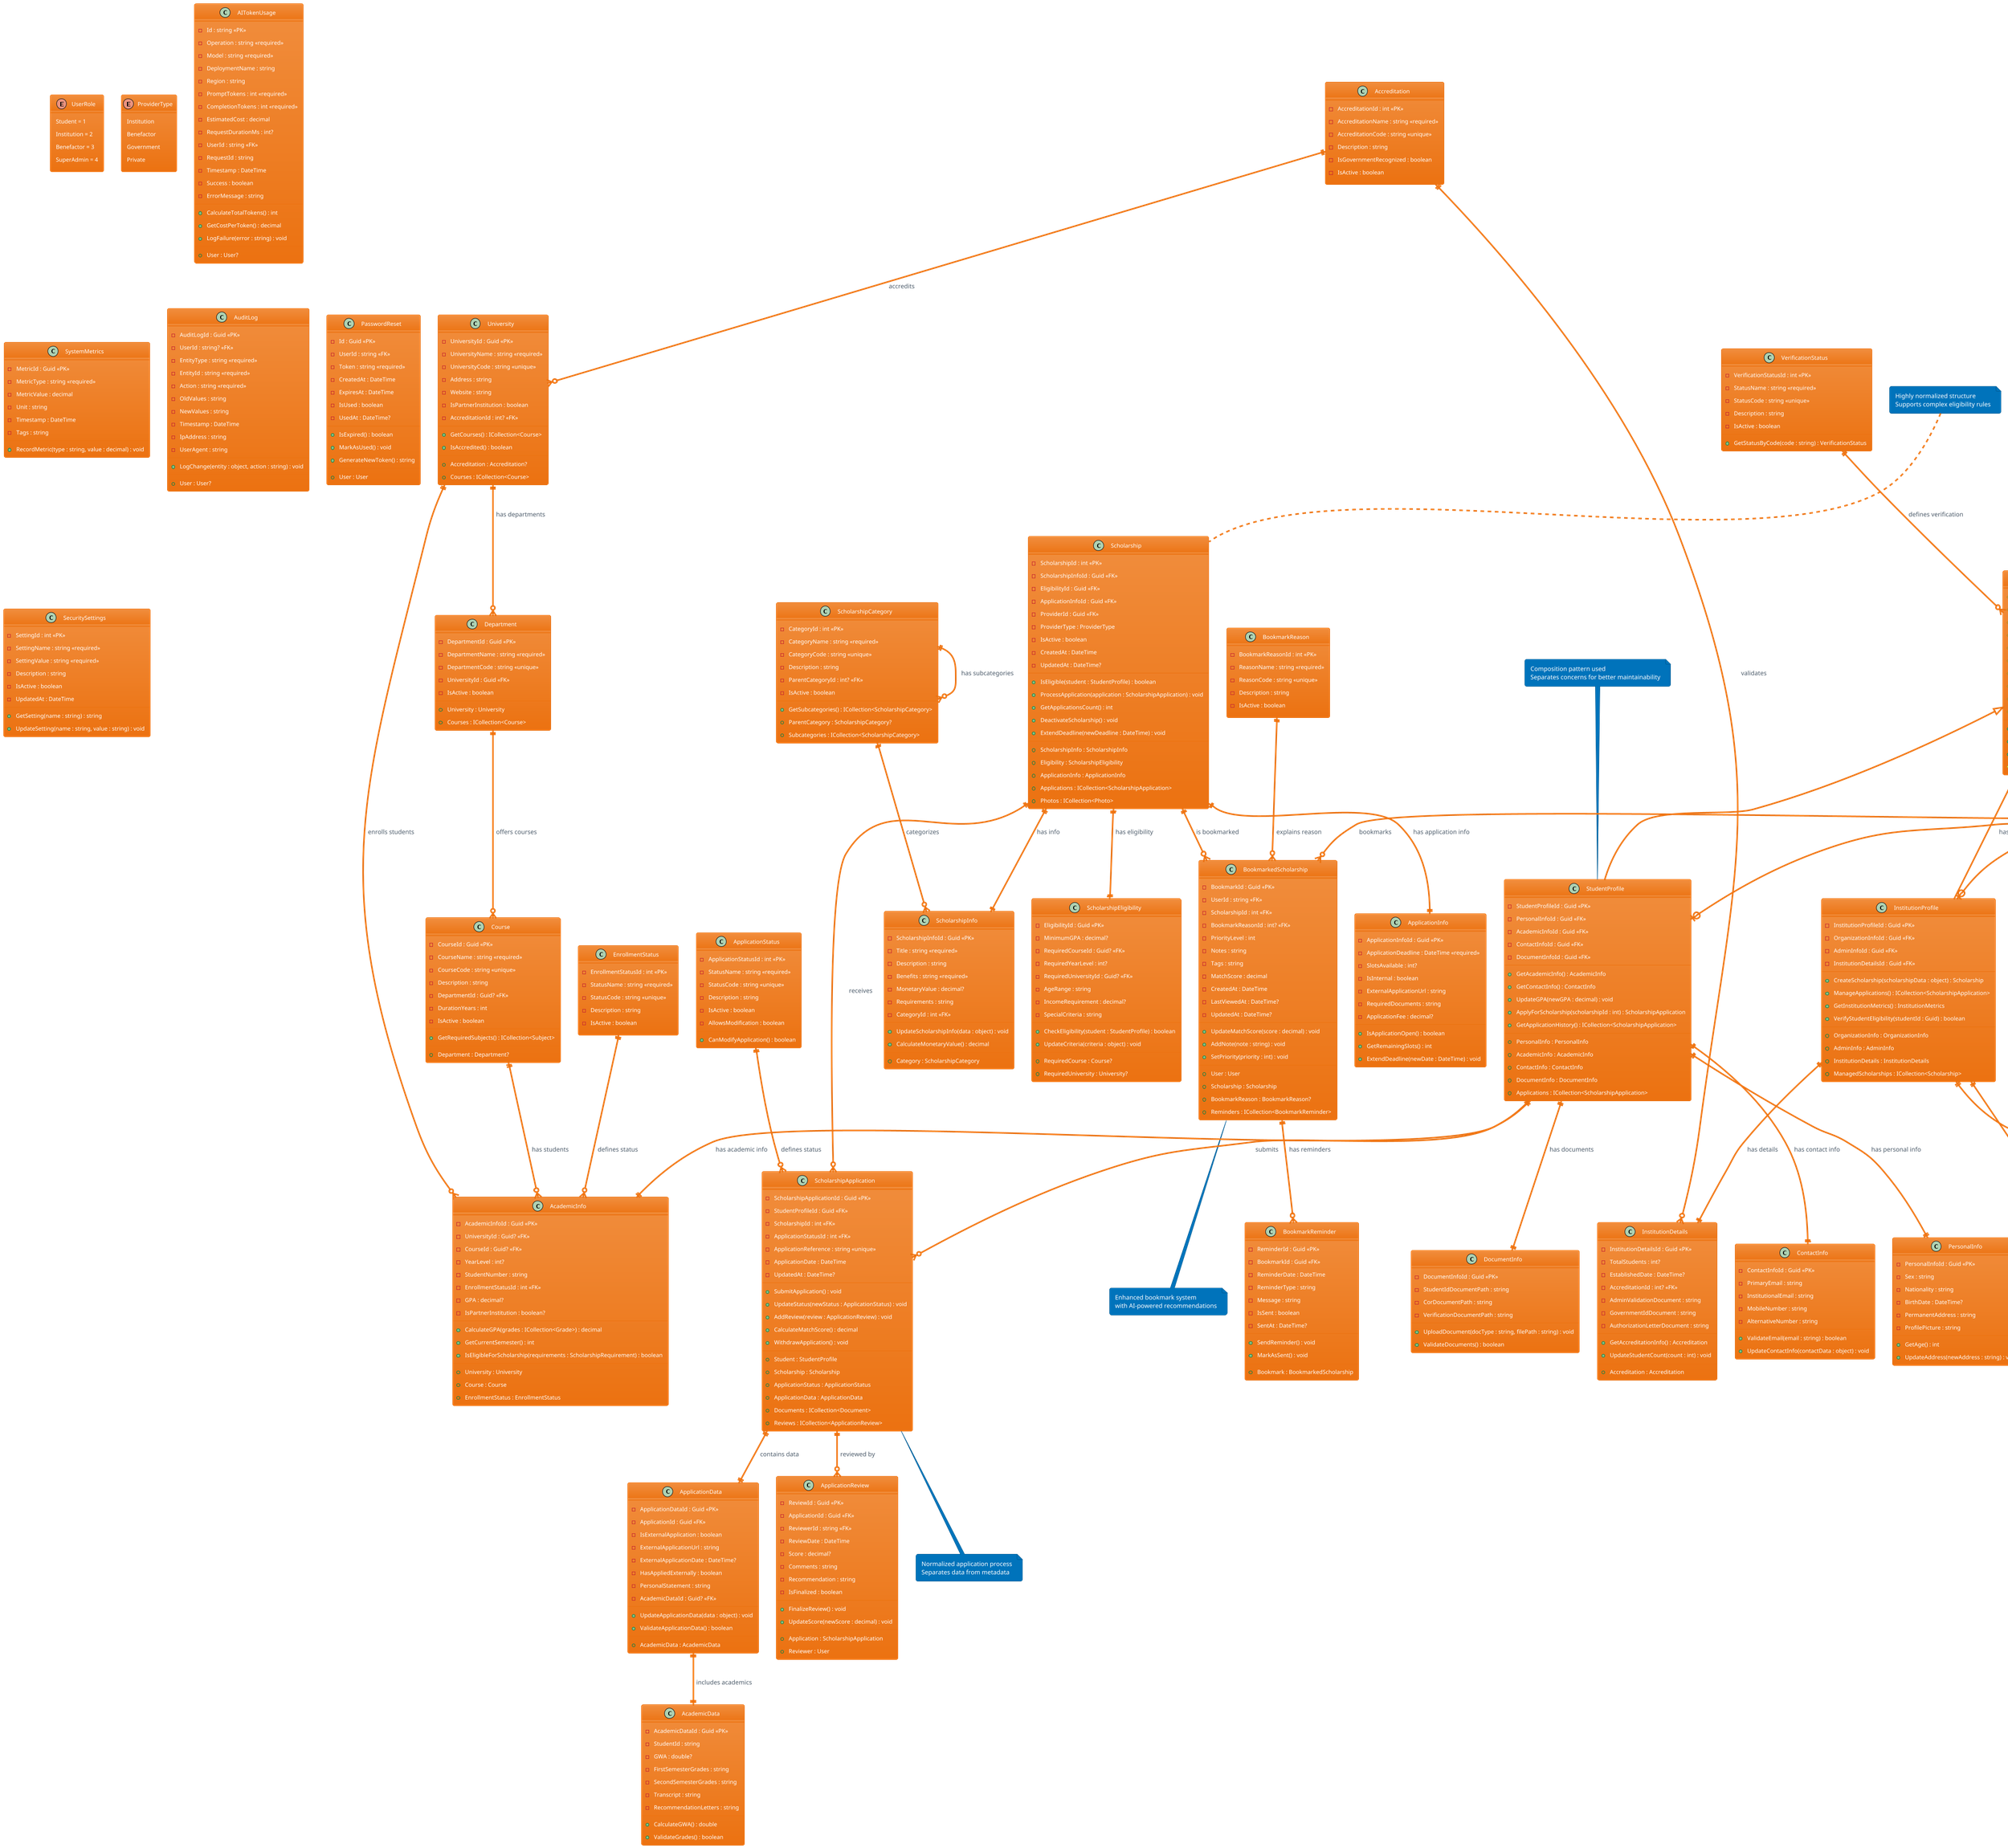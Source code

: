 @startuml c2_eskolar_complete_normalized_diagram

!theme aws-orange

' ==========================================
' COMPLETE NORMALIZED C2 ESKOLAR CLASS DIAGRAM
' ==========================================
' This is the complete system - use individual modules for document sections
' 
' Individual modules available in /class_diagram_modules/ folder:
' - module_01_authentication.puml
' - module_02_lookup_tables.puml  
' - module_03_user_profiles.puml
' - module_04_scholarship_management.puml
' - module_05_application_system.puml
' - module_06_document_management.puml
' - module_07_activity_tracking.puml
' - module_08_bookmark_system.puml
' - module_09_announcements.puml
' - module_10_analytics.puml
' - module_11_security_audit.puml

' ==========================================
' MODULE 1: CORE AUTHENTICATION & AUTHORIZATION
' ==========================================
' Use this module for: User management, roles, and security
' Key classes: User, Role, UserRole enum
class User {
  - UserId : string <<PK>>
  - Email : string <<required>>
  - PasswordHash : string <<required>>
  - RoleId : int <<FK>>
  - IsVerified : boolean
  - CreatedAt : DateTime
  --
  + GetUserId() : string
  + GetEmail() : string
  + IsUserVerified() : boolean
  + VerifyUser() : void
  + ChangePassword(newPasswordHash : string) : void
  --
  + Role : Role
}

class Role {
  - RoleId : int <<PK>>
  - RoleName : string <<required>>
  - Description : string
  - Permissions : string
  --
  + GetRoleId() : int
  + GetRoleName() : string
  + HasPermission(permission : string) : boolean
  --
  + Users : ICollection<User>
}

' ==========================================
' MODULE 2: LOOKUP TABLES & REFERENCE DATA
' ==========================================
' Use this module for: Status codes, categories, and reference data
' Key classes: VerificationStatus, AccountStatus, ApplicationStatus, etc.

class VerificationStatus {
  - VerificationStatusId : int <<PK>>
  - StatusName : string <<required>>
  - StatusCode : string <<unique>>
  - Description : string
  - IsActive : boolean
  --
  + GetStatusByCode(code : string) : VerificationStatus
}

class AccountStatus {
  - AccountStatusId : int <<PK>>
  - StatusName : string <<required>>
  - StatusCode : string <<unique>>
  - Description : string
  - IsActive : boolean
  --
  + GetStatusByCode(code : string) : AccountStatus
}

class ApplicationStatus {
  - ApplicationStatusId : int <<PK>>
  - StatusName : string <<required>>
  - StatusCode : string <<unique>>
  - Description : string
  - IsActive : boolean
  - AllowsModification : boolean
  --
  + CanModifyApplication() : boolean
}

class OrganizationType {
  - OrganizationTypeId : int <<PK>>
  - TypeName : string <<required>>
  - TypeCode : string <<unique>>
  - Description : string
  - IsActive : boolean
  --
  + GetTypeByCode(code : string) : OrganizationType
}

class ScholarshipCategory {
  - CategoryId : int <<PK>>
  - CategoryName : string <<required>>
  - CategoryCode : string <<unique>>
  - Description : string
  - ParentCategoryId : int? <<FK>>
  - IsActive : boolean
  --
  + GetSubcategories() : ICollection<ScholarshipCategory>
  + ParentCategory : ScholarshipCategory?
  + Subcategories : ICollection<ScholarshipCategory>
}

class University {
  - UniversityId : Guid <<PK>>
  - UniversityName : string <<required>>
  - UniversityCode : string <<unique>>
  - Address : string
  - Website : string
  - IsPartnerInstitution : boolean
  - AccreditationId : int? <<FK>>
  --
  + GetCourses() : ICollection<Course>
  + IsAccredited() : boolean
  --
  + Accreditation : Accreditation?
  + Courses : ICollection<Course>
}

class Course {
  - CourseId : Guid <<PK>>
  - CourseName : string <<required>>
  - CourseCode : string <<unique>>
  - Description : string
  - DepartmentId : Guid? <<FK>>
  - DurationYears : int
  - IsActive : boolean
  --
  + GetRequiredSubjects() : ICollection<Subject>
  --
  + Department : Department?
}

class Department {
  - DepartmentId : Guid <<PK>>
  - DepartmentName : string <<required>>
  - DepartmentCode : string <<unique>>
  - UniversityId : Guid <<FK>>
  - IsActive : boolean
  --
  + University : University
  + Courses : ICollection<Course>
}

class Accreditation {
  - AccreditationId : int <<PK>>
  - AccreditationName : string <<required>>
  - AccreditationCode : string <<unique>>
  - Description : string
  - IsGovernmentRecognized : boolean
  - IsActive : boolean
}

class EnrollmentStatus {
  - EnrollmentStatusId : int <<PK>>
  - StatusName : string <<required>>
  - StatusCode : string <<unique>>
  - Description : string
  - IsActive : boolean
}

enum UserRole {
  Student = 1
  Institution = 2
  Benefactor = 3
  SuperAdmin = 4
}

enum ProviderType {
  Institution
  Benefactor
  Government
  Private
}

' ==========================================
' MODULE 3: USER PROFILE SYSTEM
' ==========================================
' Use this module for: Profile management and user information
' Key classes: BaseProfile, StudentProfile, InstitutionProfile, BenefactorProfile
' Supporting classes: PersonalInfo, AcademicInfo, ContactInfo, etc.

' Base Profile Entity (Common fields extracted)
abstract class BaseProfile {
  # ProfileId : Guid <<PK>>
  # UserId : string <<FK>>
  # FirstName : string <<required>>
  # MiddleName : string
  # LastName : string <<required>>
  # IsVerified : boolean
  # VerificationStatusId : int <<FK>>
  # AccountStatusId : int <<FK>>
  # CreatedAt : DateTime
  # UpdatedAt : DateTime?
  --
  + GetFullName() : string
  + GetVerificationStatus() : VerificationStatus
  + UpdateProfile(profileData : object) : void
  # ValidateProfileData() : boolean
}

class StudentProfile {
  - StudentProfileId : Guid <<PK>>
  - PersonalInfoId : Guid <<FK>>
  - AcademicInfoId : Guid <<FK>>
  - ContactInfoId : Guid <<FK>>
  - DocumentInfoId : Guid <<FK>>
  --
  + GetAcademicInfo() : AcademicInfo
  + GetContactInfo() : ContactInfo
  + UpdateGPA(newGPA : decimal) : void
  + ApplyForScholarship(scholarshipId : int) : ScholarshipApplication
  + GetApplicationHistory() : ICollection<ScholarshipApplication>
  --
  + PersonalInfo : PersonalInfo
  + AcademicInfo : AcademicInfo
  + ContactInfo : ContactInfo
  + DocumentInfo : DocumentInfo
  + Applications : ICollection<ScholarshipApplication>
}

' Normalized Personal Information
class PersonalInfo {
  - PersonalInfoId : Guid <<PK>>
  - Sex : string
  - Nationality : string
  - BirthDate : DateTime?
  - PermanentAddress : string
  - ProfilePicture : string
  --
  + GetAge() : int
  + UpdateAddress(newAddress : string) : void
}

' Normalized Academic Information
class AcademicInfo {
  - AcademicInfoId : Guid <<PK>>
  - UniversityId : Guid? <<FK>>
  - CourseId : Guid? <<FK>>
  - YearLevel : int?
  - StudentNumber : string
  - EnrollmentStatusId : int <<FK>>
  - GPA : decimal?
  - IsPartnerInstitution : boolean?
  --
  + CalculateGPA(grades : ICollection<Grade>) : decimal
  + GetCurrentSemester() : int
  + IsEligibleForScholarship(requirements : ScholarshipRequirement) : boolean
  --
  + University : University
  + Course : Course
  + EnrollmentStatus : EnrollmentStatus
}

' Normalized Contact Information
class ContactInfo {
  - ContactInfoId : Guid <<PK>>
  - PrimaryEmail : string
  - InstitutionalEmail : string
  - MobileNumber : string
  - AlternativeNumber : string
  --
  + ValidateEmail(email : string) : boolean
  + UpdateContactInfo(contactData : object) : void
}

' Normalized Document Information
class DocumentInfo {
  - DocumentInfoId : Guid <<PK>>
  - StudentIdDocumentPath : string
  - CorDocumentPath : string
  - VerificationDocumentPath : string
  --
  + UploadDocument(docType : string, filePath : string) : void
  + ValidateDocuments() : boolean
}

class InstitutionProfile {
  - InstitutionProfileId : Guid <<PK>>
  - OrganizationInfoId : Guid <<FK>>
  - AdminInfoId : Guid <<FK>>
  - InstitutionDetailsId : Guid <<FK>>
  --
  + CreateScholarship(scholarshipData : object) : Scholarship
  + ManageApplications() : ICollection<ScholarshipApplication>
  + GetInstitutionMetrics() : InstitutionMetrics
  + VerifyStudentEligibility(studentId : Guid) : boolean
  --
  + OrganizationInfo : OrganizationInfo
  + AdminInfo : AdminInfo
  + InstitutionDetails : InstitutionDetails
  + ManagedScholarships : ICollection<Scholarship>
}

class BenefactorProfile {
  - BenefactorProfileId : Guid <<PK>>
  - OrganizationInfoId : Guid <<FK>>
  - AdminInfoId : Guid <<FK>>
  - BenefactorDetailsId : Guid <<FK>>
  --
  + CreateScholarship(scholarshipData : object) : Scholarship
  + ReviewApplications() : ICollection<ScholarshipApplication>
  + GetDonationMetrics() : DonationMetrics
  + SetScholarshipCriteria(criteria : object) : void
  --
  + OrganizationInfo : OrganizationInfo
  + AdminInfo : AdminInfo
  + BenefactorDetails : BenefactorDetails
  + ProvidedScholarships : ICollection<Scholarship>
}

' Normalized Organization Information (shared by Institution and Benefactor)
class OrganizationInfo {
  - OrganizationInfoId : Guid <<PK>>
  - OrganizationName : string <<required>>
  - OrganizationTypeId : int <<FK>>
  - Address : string
  - ContactNumber : string
  - Website : string
  - ContactEmail : string
  - Mission : string
  - Description : string
  - Logo : string
  --
  + UpdateOrganizationInfo(orgData : object) : void
  + ValidateContactInfo() : boolean
  --
  + OrganizationType : OrganizationType
}

' Normalized Admin Information (shared by Institution and Benefactor)
class AdminInfo {
  - AdminInfoId : Guid <<PK>>
  - FirstName : string <<required>>
  - MiddleName : string
  - LastName : string <<required>>
  - Position : string
  - Sex : string
  - Nationality : string
  - BirthDate : DateTime?
  --
  + GetFullName() : string
  + UpdateAdminInfo(adminData : object) : void
}

' Institution-specific details
class InstitutionDetails {
  - InstitutionDetailsId : Guid <<PK>>
  - TotalStudents : int?
  - EstablishedDate : DateTime?
  - AccreditationId : int? <<FK>>
  - AdminValidationDocument : string
  - GovernmentIdDocument : string
  - AuthorizationLetterDocument : string
  --
  + GetAccreditationInfo() : Accreditation
  + UpdateStudentCount(count : int) : void
  --
  + Accreditation : Accreditation
}

' Benefactor-specific details
class BenefactorDetails {
  - BenefactorDetailsId : Guid <<PK>>
  - TotalDonations : decimal?
  - ActiveSince : DateTime?
  - TaxExemptionNumber : string
  - CompanyRegistrationNumber : string
  --
  + GetDonationHistory() : ICollection<Donation>
  + CalculateTotalDonations() : decimal
}

' ==========================================
' MODULE 4: SCHOLARSHIP MANAGEMENT SYSTEM
' ==========================================
' Use this module for: Scholarship creation, management, and eligibility
' Key classes: Scholarship, ScholarshipInfo, ScholarshipEligibility, ApplicationInfo

class Scholarship {
  - ScholarshipId : int <<PK>>
  - ScholarshipInfoId : Guid <<FK>>
  - EligibilityId : Guid <<FK>>
  - ApplicationInfoId : Guid <<FK>>
  - ProviderId : Guid <<FK>>
  - ProviderType : ProviderType
  - IsActive : boolean
  - CreatedAt : DateTime
  - UpdatedAt : DateTime?
  --
  + IsEligible(student : StudentProfile) : boolean
  + ProcessApplication(application : ScholarshipApplication) : void
  + GetApplicationsCount() : int
  + DeactivateScholarship() : void
  + ExtendDeadline(newDeadline : DateTime) : void
  --
  + ScholarshipInfo : ScholarshipInfo
  + Eligibility : ScholarshipEligibility
  + ApplicationInfo : ApplicationInfo
  + Applications : ICollection<ScholarshipApplication>
  + Photos : ICollection<Photo>
}

class ScholarshipInfo {
  - ScholarshipInfoId : Guid <<PK>>
  - Title : string <<required>>
  - Description : string
  - Benefits : string <<required>>
  - MonetaryValue : decimal?
  - Requirements : string
  - CategoryId : int <<FK>>
  --
  + UpdateScholarshipInfo(data : object) : void
  + CalculateMonetaryValue() : decimal
  --
  + Category : ScholarshipCategory
}

class ScholarshipEligibility {
  - EligibilityId : Guid <<PK>>
  - MinimumGPA : decimal?
  - RequiredCourseId : Guid? <<FK>>
  - RequiredYearLevel : int?
  - RequiredUniversityId : Guid? <<FK>>
  - AgeRange : string
  - IncomeRequirement : decimal?
  - SpecialCriteria : string
  --
  + CheckEligibility(student : StudentProfile) : boolean
  + UpdateCriteria(criteria : object) : void
  --
  + RequiredCourse : Course?
  + RequiredUniversity : University?
}

class ApplicationInfo {
  - ApplicationInfoId : Guid <<PK>>
  - ApplicationDeadline : DateTime <<required>>
  - SlotsAvailable : int?
  - IsInternal : boolean
  - ExternalApplicationUrl : string
  - RequiredDocuments : string
  - ApplicationFee : decimal?
  --
  + IsApplicationOpen() : boolean
  + GetRemainingSlots() : int
  + ExtendDeadline(newDate : DateTime) : void
}

' ==========================================
' MODULE 5: APPLICATION & REVIEW SYSTEM
' ==========================================
' Use this module for: Application processing, reviews, and academic data
' Key classes: ScholarshipApplication, ApplicationData, AcademicData, ApplicationReview

class ScholarshipApplication {
  - ScholarshipApplicationId : Guid <<PK>>
  - StudentProfileId : Guid <<FK>>
  - ScholarshipId : int <<FK>>
  - ApplicationStatusId : int <<FK>>
  - ApplicationReference : string <<unique>>
  - ApplicationDate : DateTime
  - UpdatedAt : DateTime?
  --
  + SubmitApplication() : void
  + UpdateStatus(newStatus : ApplicationStatus) : void
  + AddReview(review : ApplicationReview) : void
  + CalculateMatchScore() : decimal
  + WithdrawApplication() : void
  --
  + Student : StudentProfile
  + Scholarship : Scholarship
  + ApplicationStatus : ApplicationStatus
  + ApplicationData : ApplicationData
  + Documents : ICollection<Document>
  + Reviews : ICollection<ApplicationReview>
}

class ApplicationData {
  - ApplicationDataId : Guid <<PK>>
  - ApplicationId : Guid <<FK>>
  - IsExternalApplication : boolean
  - ExternalApplicationUrl : string
  - ExternalApplicationDate : DateTime?
  - HasAppliedExternally : boolean
  - PersonalStatement : string
  - AcademicDataId : Guid? <<FK>>
  --
  + UpdateApplicationData(data : object) : void
  + ValidateApplicationData() : boolean
  --
  + AcademicData : AcademicData
}

class AcademicData {
  - AcademicDataId : Guid <<PK>>
  - StudentId : string
  - GWA : double?
  - FirstSemesterGrades : string
  - SecondSemesterGrades : string
  - Transcript : string
  - RecommendationLetters : string
  --
  + CalculateGWA() : double
  + ValidateGrades() : boolean
}

class ApplicationReview {
  - ReviewId : Guid <<PK>>
  - ApplicationId : Guid <<FK>>
  - ReviewerId : string <<FK>>
  - ReviewDate : DateTime
  - Score : decimal?
  - Comments : string
  - Recommendation : string
  - IsFinalized : boolean
  --
  + FinalizeReview() : void
  + UpdateScore(newScore : decimal) : void
  --
  + Application : ScholarshipApplication
  + Reviewer : User
}

' ==========================================
' MODULE 6: DOCUMENT & MEDIA MANAGEMENT
' ==========================================
' Use this module for: File uploads, document types, and media handling
' Key classes: Document, DocumentType, Photo

class Document {
  - DocumentId : Guid <<PK>>
  - DocumentTypeId : int <<FK>>
  - EntityType : string
  - EntityId : Guid
  - FileName : string <<required>>
  - FilePath : string <<required>>
  - FileSize : long
  - MimeType : string
  - ChecksumHash : string
  - UploadedBy : string <<FK>>
  - UploadedAt : DateTime
  - IsVerified : boolean
  - VerificationDate : DateTime?
  --
  + ValidateDocument() : boolean
  + GenerateChecksum() : string
  + GetFileInfo() : FileInfo
  --
  + DocumentType : DocumentType
  + UploadedByUser : User
}

class DocumentType {
  - DocumentTypeId : int <<PK>>
  - TypeName : string <<required>>
  - TypeCode : string <<unique>>
  - Description : string
  - MaxFileSize : long
  - AllowedExtensions : string
  - IsRequired : boolean
  - IsActive : boolean
  --
  + ValidateFile(fileName : string, size : long) : boolean
}

class Photo {
  - PhotoId : Guid <<PK>>
  - EntityType : string
  - EntityId : Guid
  - FileName : string <<required>>
  - FilePath : string <<required>>
  - ThumbnailPath : string
  - FileSize : long
  - Width : int?
  - Height : int?
  - SortOrder : int
  - Caption : string
  - AltText : string
  - UploadedBy : string <<FK>>
  - UploadedAt : DateTime
  --
  + GenerateThumbnail() : void
  + ValidateImageFile() : boolean
  + GetImageInfo() : ImageInfo
  --
  + UploadedByUser : User
}

' ==========================================
' MODULE 7: USER ACTIVITY & TRACKING
' ==========================================
' Use this module for: User activity logging and behavioral analytics
' Key classes: UserActivity, ActivityType

class UserActivity {
  - ActivityId : Guid <<PK>>
  - UserId : string <<FK>>
  - ActivityTypeId : int <<FK>>
  - EntityType : string
  - EntityId : Guid
  - ActivityDate : DateTime
  - SessionId : string
  - IpAddress : string
  - UserAgent : string
  --
  + LogActivity(activityType : ActivityType, entityId : Guid) : void
  --
  + User : User
  + ActivityType : ActivityType
}

class ActivityType {
  - ActivityTypeId : int <<PK>>
  - TypeName : string <<required>>
  - TypeCode : string <<unique>>
  - Description : string
  - IsTrackable : boolean
  - IsActive : boolean
}

' ==========================================
' MODULE 8: BOOKMARK & REMINDER SYSTEM
' ==========================================
' Use this module for: Scholarship bookmarking and reminder management
' Key classes: BookmarkedScholarship, BookmarkReason, BookmarkReminder

class BookmarkedScholarship {
  - BookmarkId : Guid <<PK>>
  - UserId : string <<FK>>
  - ScholarshipId : int <<FK>>
  - BookmarkReasonId : int? <<FK>>
  - PriorityLevel : int
  - Notes : string
  - Tags : string
  - MatchScore : decimal
  - CreatedAt : DateTime
  - LastViewedAt : DateTime?
  - UpdatedAt : DateTime?
  --
  + UpdateMatchScore(score : decimal) : void
  + AddNote(note : string) : void
  + SetPriority(priority : int) : void
  --
  + User : User
  + Scholarship : Scholarship
  + BookmarkReason : BookmarkReason?
  + Reminders : ICollection<BookmarkReminder>
}

class BookmarkReason {
  - BookmarkReasonId : int <<PK>>
  - ReasonName : string <<required>>
  - ReasonCode : string <<unique>>
  - Description : string
  - IsActive : boolean
}

class BookmarkReminder {
  - ReminderId : Guid <<PK>>
  - BookmarkId : Guid <<FK>>
  - ReminderDate : DateTime
  - ReminderType : string
  - Message : string
  - IsSent : boolean
  - SentAt : DateTime?
  --
  + SendReminder() : void
  + MarkAsSent() : void
  --
  + Bookmark : BookmarkedScholarship
}

' ==========================================
' MODULE 9: ANNOUNCEMENT & COMMUNICATION
' ==========================================
' Use this module for: System announcements and user communication
' Key classes: Announcement, AnnouncementType, AnnouncementRecipient

class Announcement {
  - AnnouncementId : Guid <<PK>>
  - Title : string <<required>>
  - Content : string <<required>>
  - AnnouncementTypeId : int <<FK>>
  - Priority : int
  - ExpiryDate : DateTime?
  - IsPublished : boolean
  - VisibleToAll : boolean
  - CreatedBy : string <<FK>>
  - CreatedAt : DateTime
  - UpdatedAt : DateTime?
  --
  + PublishAnnouncement() : void
  + ScheduleAnnouncement(publishDate : DateTime) : void
  + AddRecipients(userIds : ICollection<string>) : void
  + ExpireAnnouncement() : void
  --
  + AnnouncementType : AnnouncementType
  + CreatedByUser : User
  + Recipients : ICollection<AnnouncementRecipient>
  + Photos : ICollection<Photo>
}

class AnnouncementType {
  - AnnouncementTypeId : int <<PK>>
  - TypeName : string <<required>>
  - TypeCode : string <<unique>>
  - Description : string
  - DefaultPriority : int
  - IsActive : boolean
}

class AnnouncementRecipient {
  - RecipientId : Guid <<PK>>
  - AnnouncementId : Guid <<FK>>
  - UserId : string <<FK>>
  - IsRead : boolean
  - ReadAt : DateTime?
  - IsBookmarked : boolean
  - BookmarkedAt : DateTime?
  --
  + MarkAsRead() : void
  + ToggleBookmark() : void
  --
  + Announcement : Announcement
  + User : User
}

' ==========================================
' MODULE 10: ANALYTICS & MONITORING
' ==========================================
' Use this module for: AI cost tracking and system metrics
' Key classes: AITokenUsage, SystemMetrics

class AITokenUsage {
  - Id : string <<PK>>
  - Operation : string <<required>>
  - Model : string <<required>>
  - DeploymentName : string
  - Region : string
  - PromptTokens : int <<required>>
  - CompletionTokens : int <<required>>
  - EstimatedCost : decimal
  - RequestDurationMs : int?
  - UserId : string <<FK>>
  - RequestId : string
  - Timestamp : DateTime
  - Success : boolean
  - ErrorMessage : string
  --
  + CalculateTotalTokens() : int
  + GetCostPerToken() : decimal
  + LogFailure(error : string) : void
  --
  + User : User?
}

class SystemMetrics {
  - MetricId : Guid <<PK>>
  - MetricType : string <<required>>
  - MetricValue : decimal
  - Unit : string
  - Timestamp : DateTime
  - Tags : string
  --
  + RecordMetric(type : string, value : decimal) : void
}

' ==========================================
' MODULE 11: c
' ==========================================
' Use this module for: Security management and audit logging
' Key classes: AuditLog, PasswordReset, SecuritySettings

class AuditLog {
  - AuditLogId : Guid <<PK>>
  - UserId : string? <<FK>>
  - EntityType : string <<required>>
  - EntityId : string <<required>>
  - Action : string <<required>>
  - OldValues : string
  - NewValues : string
  - Timestamp : DateTime
  - IpAddress : string
  - UserAgent : string
  --
  + LogChange(entity : object, action : string) : void
  --
  + User : User?
}

class PasswordReset {
  - Id : Guid <<PK>>
  - UserId : string <<FK>>
  - Token : string <<required>>
  - CreatedAt : DateTime
  - ExpiresAt : DateTime
  - IsUsed : boolean
  - UsedAt : DateTime?
  --
  + IsExpired() : boolean
  + MarkAsUsed() : void
  + GenerateNewToken() : string
  --
  + User : User
}

class SecuritySettings {
  - SettingId : int <<PK>>
  - SettingName : string <<required>>
  - SettingValue : string <<required>>
  - Description : string
  - IsActive : boolean
  - UpdatedAt : DateTime
  --
  + GetSetting(name : string) : string
  + UpdateSetting(name : string, value : string) : void
}

' ==========================================
' MODULE 12: RELATIONSHIPS & DEPENDENCIES
' ==========================================
' Use this section for: Entity relationships and system architecture
' Contains all the relationship mappings between modules
BaseProfile <|-- StudentProfile
BaseProfile <|-- InstitutionProfile 
BaseProfile <|-- BenefactorProfile

' === NORMALIZED RELATIONSHIPS ===

' Core Authentication & Authorization
Role ||--o{ User : "assigned to"
User ||--o{ UserActivity : "performs"
ActivityType ||--o{ UserActivity : "categorizes"

' Profile Management with Normalization
User ||--o| StudentProfile : "has profile"
User ||--o| InstitutionProfile : "has profile"
User ||--o| BenefactorProfile : "has profile"

' Student Profile Composition
StudentProfile ||--|| PersonalInfo : "has personal info"
StudentProfile ||--|| AcademicInfo : "has academic info"
StudentProfile ||--|| ContactInfo : "has contact info"
StudentProfile ||--|| DocumentInfo : "has documents"

' Academic Structure
University ||--o{ Department : "has departments"
Department ||--o{ Course : "offers courses"
University ||--o{ AcademicInfo : "enrolls students"
Course ||--o{ AcademicInfo : "has students"
Accreditation ||--o{ University : "accredits"
Accreditation ||--o{ InstitutionDetails : "validates"

' Organization Profile Composition
InstitutionProfile ||--|| OrganizationInfo : "has org info"
InstitutionProfile ||--|| AdminInfo : "has admin info"
InstitutionProfile ||--|| InstitutionDetails : "has details"
BenefactorProfile ||--|| OrganizationInfo : "has org info"
BenefactorProfile ||--|| AdminInfo : "has admin info"
BenefactorProfile ||--|| BenefactorDetails : "has details"

' Lookup Tables
OrganizationType ||--o{ OrganizationInfo : "categorizes"
EnrollmentStatus ||--o{ AcademicInfo : "defines status"
VerificationStatus ||--o{ BaseProfile : "defines verification"
AccountStatus ||--o{ BaseProfile : "defines account status"

' Normalized Scholarship System
Scholarship ||--|| ScholarshipInfo : "has info"
Scholarship ||--|| ScholarshipEligibility : "has eligibility"
Scholarship ||--|| ApplicationInfo : "has application info"
ScholarshipCategory ||--o{ ScholarshipInfo : "categorizes"
ScholarshipCategory ||--o{ ScholarshipCategory : "has subcategories"

' Application System
StudentProfile ||--o{ ScholarshipApplication : "submits"
Scholarship ||--o{ ScholarshipApplication : "receives"
ScholarshipApplication ||--|| ApplicationData : "contains data"
ApplicationData ||--|| AcademicData : "includes academics"
ApplicationStatus ||--o{ ScholarshipApplication : "defines status"
ScholarshipApplication ||--o{ ApplicationReview : "reviewed by"

' Document Management
DocumentType ||--o{ Document : "categorizes"
User ||--o{ Document : "uploads"
User ||--o{ Photo : "uploads"

' Activity Tracking & Bookmarks
User ||--o{ BookmarkedScholarship : "bookmarks"
Scholarship ||--o{ BookmarkedScholarship : "is bookmarked"
BookmarkReason ||--o{ BookmarkedScholarship : "explains reason"
BookmarkedScholarship ||--o{ BookmarkReminder : "has reminders"

' Announcement System
User ||--o{ Announcement : "creates"
AnnouncementType ||--o{ Announcement : "categorizes"
Announcement ||--o{ AnnouncementRecipient : "sent to"
User ||--o{ AnnouncementRecipient : "receives"

' Notes and Best Practices
note top of BaseProfile : Abstract base class with common fields\nImplements shared validation logic
note top of StudentProfile : Composition pattern used\nSeparates concerns for better maintainability
note top of Scholarship : Highly normalized structure\nSupports complex eligibility rules
note top of Document : Generic document storage\nSupports polymorphic associations
note top of UserActivity : Comprehensive activity logging\nSupports audit trails and analytics
note bottom of ScholarshipApplication : Normalized application process\nSeparates data from metadata
note bottom of BookmarkedScholarship : Enhanced bookmark system\nwith AI-powered recommendations

@enduml